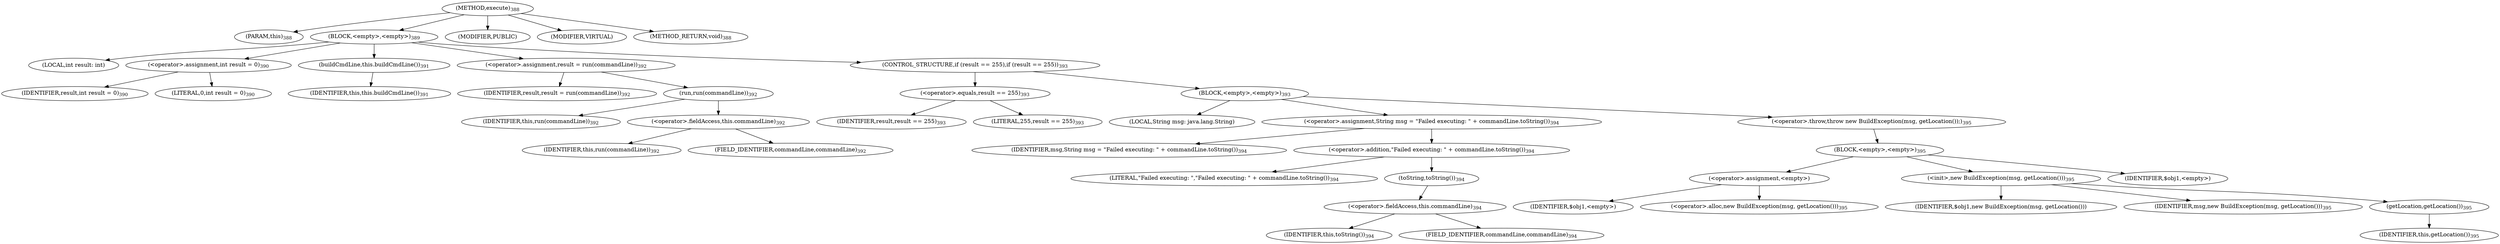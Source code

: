 digraph "execute" {  
"585" [label = <(METHOD,execute)<SUB>388</SUB>> ]
"17" [label = <(PARAM,this)<SUB>388</SUB>> ]
"586" [label = <(BLOCK,&lt;empty&gt;,&lt;empty&gt;)<SUB>389</SUB>> ]
"587" [label = <(LOCAL,int result: int)> ]
"588" [label = <(&lt;operator&gt;.assignment,int result = 0)<SUB>390</SUB>> ]
"589" [label = <(IDENTIFIER,result,int result = 0)<SUB>390</SUB>> ]
"590" [label = <(LITERAL,0,int result = 0)<SUB>390</SUB>> ]
"591" [label = <(buildCmdLine,this.buildCmdLine())<SUB>391</SUB>> ]
"16" [label = <(IDENTIFIER,this,this.buildCmdLine())<SUB>391</SUB>> ]
"592" [label = <(&lt;operator&gt;.assignment,result = run(commandLine))<SUB>392</SUB>> ]
"593" [label = <(IDENTIFIER,result,result = run(commandLine))<SUB>392</SUB>> ]
"594" [label = <(run,run(commandLine))<SUB>392</SUB>> ]
"18" [label = <(IDENTIFIER,this,run(commandLine))<SUB>392</SUB>> ]
"595" [label = <(&lt;operator&gt;.fieldAccess,this.commandLine)<SUB>392</SUB>> ]
"596" [label = <(IDENTIFIER,this,run(commandLine))<SUB>392</SUB>> ]
"597" [label = <(FIELD_IDENTIFIER,commandLine,commandLine)<SUB>392</SUB>> ]
"598" [label = <(CONTROL_STRUCTURE,if (result == 255),if (result == 255))<SUB>393</SUB>> ]
"599" [label = <(&lt;operator&gt;.equals,result == 255)<SUB>393</SUB>> ]
"600" [label = <(IDENTIFIER,result,result == 255)<SUB>393</SUB>> ]
"601" [label = <(LITERAL,255,result == 255)<SUB>393</SUB>> ]
"602" [label = <(BLOCK,&lt;empty&gt;,&lt;empty&gt;)<SUB>393</SUB>> ]
"603" [label = <(LOCAL,String msg: java.lang.String)> ]
"604" [label = <(&lt;operator&gt;.assignment,String msg = &quot;Failed executing: &quot; + commandLine.toString())<SUB>394</SUB>> ]
"605" [label = <(IDENTIFIER,msg,String msg = &quot;Failed executing: &quot; + commandLine.toString())<SUB>394</SUB>> ]
"606" [label = <(&lt;operator&gt;.addition,&quot;Failed executing: &quot; + commandLine.toString())<SUB>394</SUB>> ]
"607" [label = <(LITERAL,&quot;Failed executing: &quot;,&quot;Failed executing: &quot; + commandLine.toString())<SUB>394</SUB>> ]
"608" [label = <(toString,toString())<SUB>394</SUB>> ]
"609" [label = <(&lt;operator&gt;.fieldAccess,this.commandLine)<SUB>394</SUB>> ]
"610" [label = <(IDENTIFIER,this,toString())<SUB>394</SUB>> ]
"611" [label = <(FIELD_IDENTIFIER,commandLine,commandLine)<SUB>394</SUB>> ]
"612" [label = <(&lt;operator&gt;.throw,throw new BuildException(msg, getLocation());)<SUB>395</SUB>> ]
"613" [label = <(BLOCK,&lt;empty&gt;,&lt;empty&gt;)<SUB>395</SUB>> ]
"614" [label = <(&lt;operator&gt;.assignment,&lt;empty&gt;)> ]
"615" [label = <(IDENTIFIER,$obj1,&lt;empty&gt;)> ]
"616" [label = <(&lt;operator&gt;.alloc,new BuildException(msg, getLocation()))<SUB>395</SUB>> ]
"617" [label = <(&lt;init&gt;,new BuildException(msg, getLocation()))<SUB>395</SUB>> ]
"618" [label = <(IDENTIFIER,$obj1,new BuildException(msg, getLocation()))> ]
"619" [label = <(IDENTIFIER,msg,new BuildException(msg, getLocation()))<SUB>395</SUB>> ]
"620" [label = <(getLocation,getLocation())<SUB>395</SUB>> ]
"19" [label = <(IDENTIFIER,this,getLocation())<SUB>395</SUB>> ]
"621" [label = <(IDENTIFIER,$obj1,&lt;empty&gt;)> ]
"622" [label = <(MODIFIER,PUBLIC)> ]
"623" [label = <(MODIFIER,VIRTUAL)> ]
"624" [label = <(METHOD_RETURN,void)<SUB>388</SUB>> ]
  "585" -> "17" 
  "585" -> "586" 
  "585" -> "622" 
  "585" -> "623" 
  "585" -> "624" 
  "586" -> "587" 
  "586" -> "588" 
  "586" -> "591" 
  "586" -> "592" 
  "586" -> "598" 
  "588" -> "589" 
  "588" -> "590" 
  "591" -> "16" 
  "592" -> "593" 
  "592" -> "594" 
  "594" -> "18" 
  "594" -> "595" 
  "595" -> "596" 
  "595" -> "597" 
  "598" -> "599" 
  "598" -> "602" 
  "599" -> "600" 
  "599" -> "601" 
  "602" -> "603" 
  "602" -> "604" 
  "602" -> "612" 
  "604" -> "605" 
  "604" -> "606" 
  "606" -> "607" 
  "606" -> "608" 
  "608" -> "609" 
  "609" -> "610" 
  "609" -> "611" 
  "612" -> "613" 
  "613" -> "614" 
  "613" -> "617" 
  "613" -> "621" 
  "614" -> "615" 
  "614" -> "616" 
  "617" -> "618" 
  "617" -> "619" 
  "617" -> "620" 
  "620" -> "19" 
}
